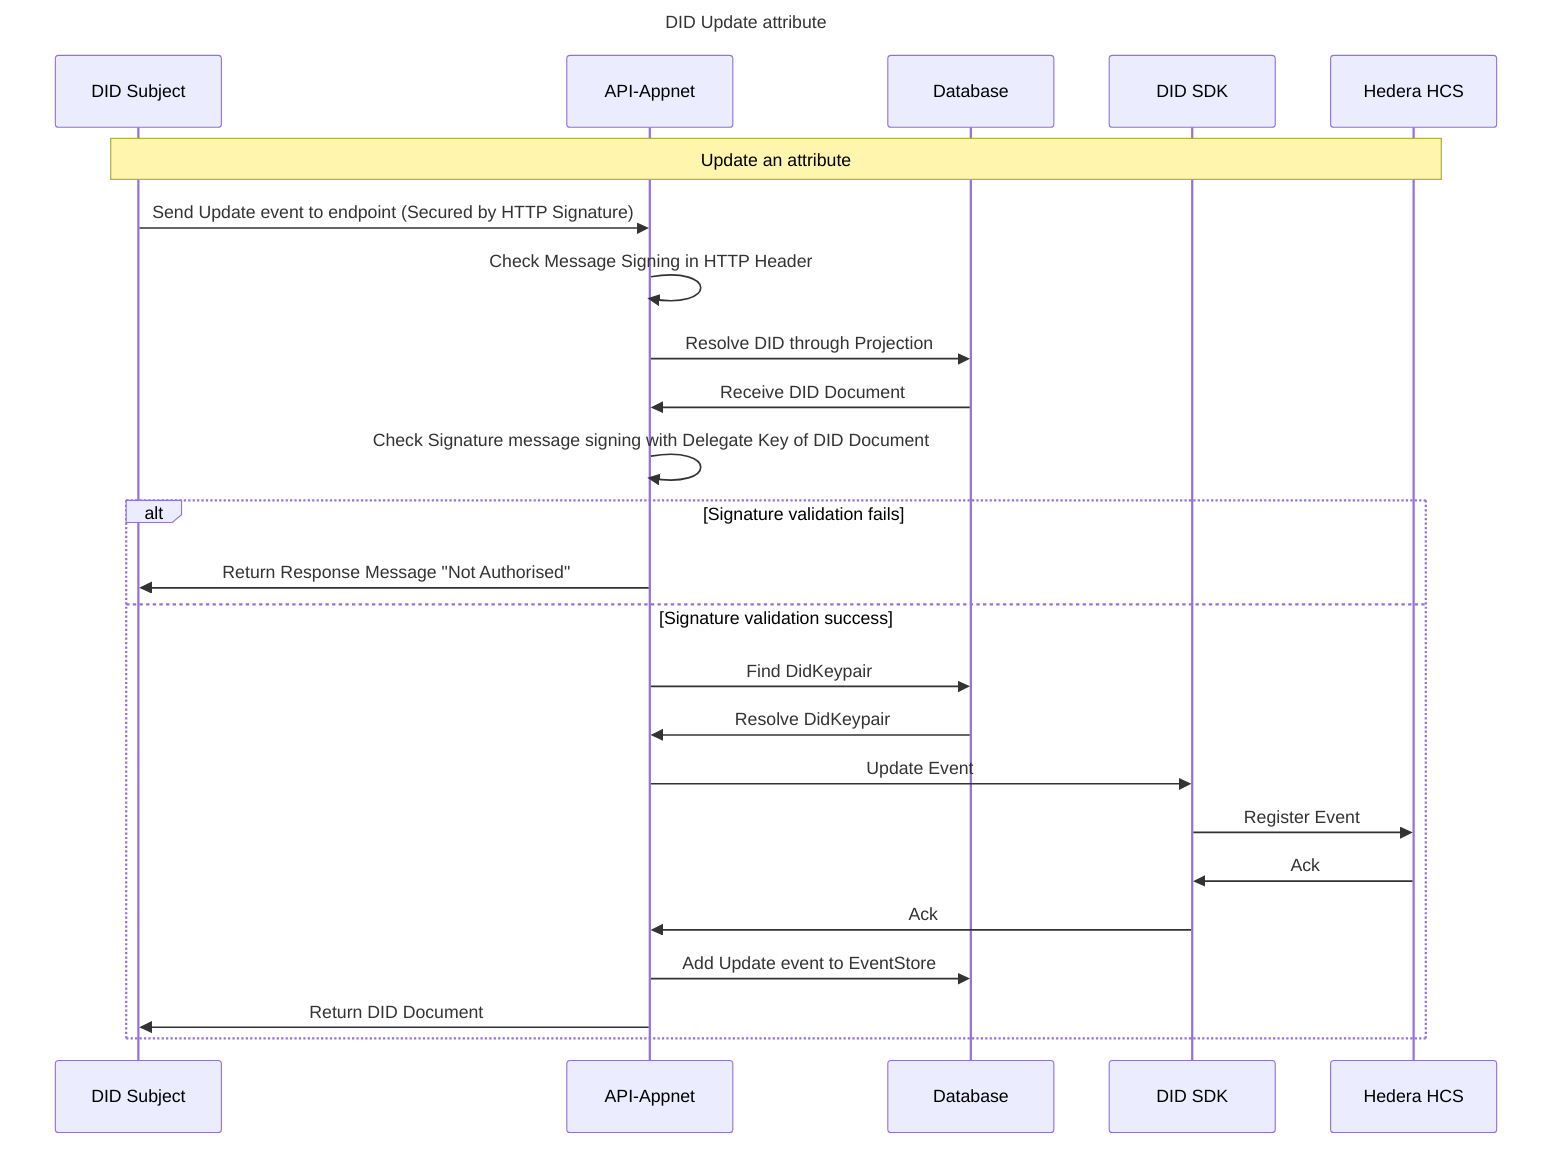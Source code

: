 sequenceDiagram
Title: DID Update attribute

participant Subject as DID Subject
participant API as API-Appnet
participant Database as Database
participant DIDSDK as DID SDK
participant HCS as Hedera HCS

note over Subject,HCS: Update an attribute
Subject ->> API: Send Update event to endpoint (Secured by HTTP Signature)
API ->> API: Check Message Signing in HTTP Header
API ->> Database: Resolve DID through Projection
Database ->> API: Receive DID Document
API ->> API: Check Signature message signing with Delegate Key of DID Document
alt Signature validation fails
API ->> Subject: Return Response Message "Not Authorised"
else Signature validation success
API ->> Database: Find DidKeypair
Database ->> API: Resolve DidKeypair
API ->> DIDSDK: Update Event
DIDSDK ->> HCS: Register Event
HCS ->> DIDSDK: Ack
DIDSDK ->> API: Ack
API ->> Database: Add Update event to EventStore
API ->> Subject: Return DID Document
end